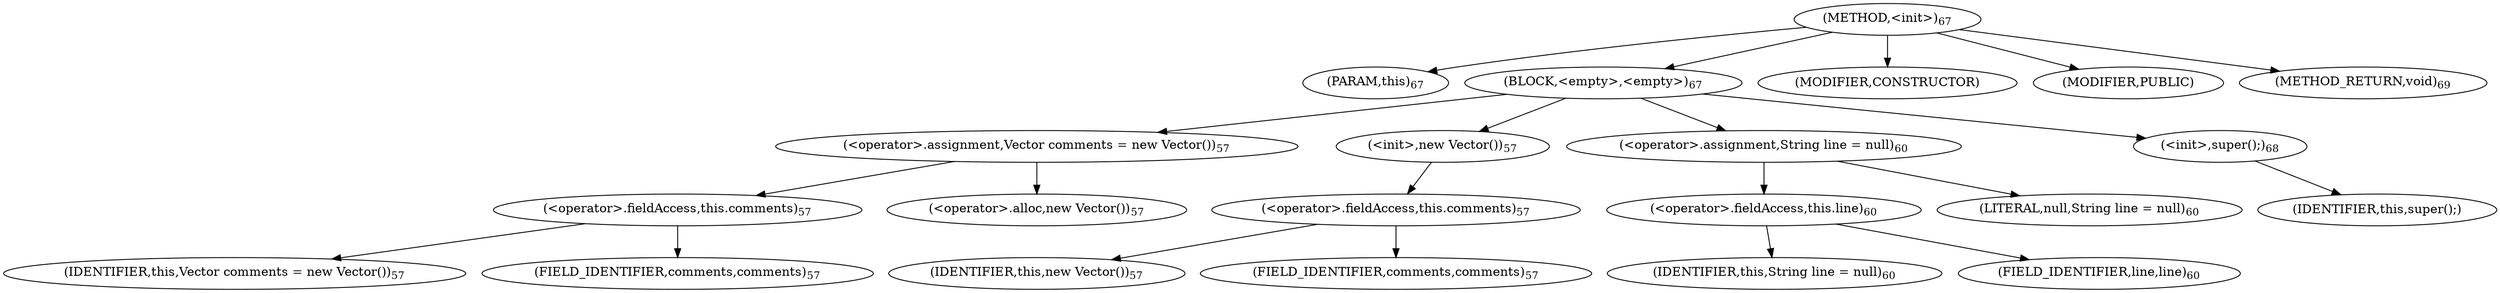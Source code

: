 digraph "&lt;init&gt;" {  
"53" [label = <(METHOD,&lt;init&gt;)<SUB>67</SUB>> ]
"4" [label = <(PARAM,this)<SUB>67</SUB>> ]
"54" [label = <(BLOCK,&lt;empty&gt;,&lt;empty&gt;)<SUB>67</SUB>> ]
"55" [label = <(&lt;operator&gt;.assignment,Vector comments = new Vector())<SUB>57</SUB>> ]
"56" [label = <(&lt;operator&gt;.fieldAccess,this.comments)<SUB>57</SUB>> ]
"57" [label = <(IDENTIFIER,this,Vector comments = new Vector())<SUB>57</SUB>> ]
"58" [label = <(FIELD_IDENTIFIER,comments,comments)<SUB>57</SUB>> ]
"59" [label = <(&lt;operator&gt;.alloc,new Vector())<SUB>57</SUB>> ]
"60" [label = <(&lt;init&gt;,new Vector())<SUB>57</SUB>> ]
"61" [label = <(&lt;operator&gt;.fieldAccess,this.comments)<SUB>57</SUB>> ]
"62" [label = <(IDENTIFIER,this,new Vector())<SUB>57</SUB>> ]
"63" [label = <(FIELD_IDENTIFIER,comments,comments)<SUB>57</SUB>> ]
"64" [label = <(&lt;operator&gt;.assignment,String line = null)<SUB>60</SUB>> ]
"65" [label = <(&lt;operator&gt;.fieldAccess,this.line)<SUB>60</SUB>> ]
"66" [label = <(IDENTIFIER,this,String line = null)<SUB>60</SUB>> ]
"67" [label = <(FIELD_IDENTIFIER,line,line)<SUB>60</SUB>> ]
"68" [label = <(LITERAL,null,String line = null)<SUB>60</SUB>> ]
"69" [label = <(&lt;init&gt;,super();)<SUB>68</SUB>> ]
"3" [label = <(IDENTIFIER,this,super();)> ]
"70" [label = <(MODIFIER,CONSTRUCTOR)> ]
"71" [label = <(MODIFIER,PUBLIC)> ]
"72" [label = <(METHOD_RETURN,void)<SUB>69</SUB>> ]
  "53" -> "4" 
  "53" -> "54" 
  "53" -> "70" 
  "53" -> "71" 
  "53" -> "72" 
  "54" -> "55" 
  "54" -> "60" 
  "54" -> "64" 
  "54" -> "69" 
  "55" -> "56" 
  "55" -> "59" 
  "56" -> "57" 
  "56" -> "58" 
  "60" -> "61" 
  "61" -> "62" 
  "61" -> "63" 
  "64" -> "65" 
  "64" -> "68" 
  "65" -> "66" 
  "65" -> "67" 
  "69" -> "3" 
}
